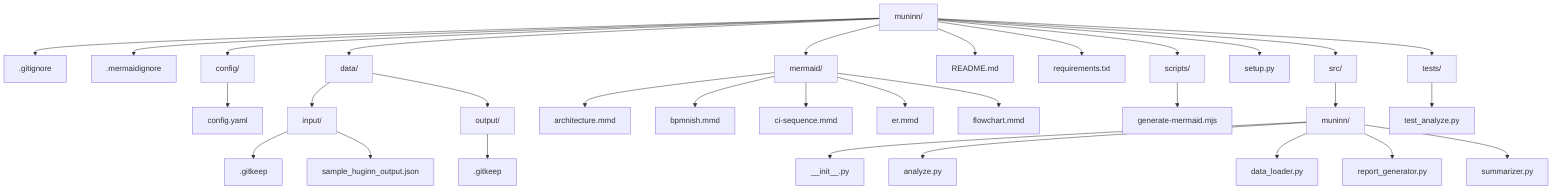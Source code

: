 flowchart TB
classDef dir fill:#eef,stroke:#99c,stroke-width:1px;
d__["muninn/"]:::dir
f__gitignore[".gitignore"]
f__mermaidignore[".mermaidignore"]
d_config["config/"]:::dir
f_config_config_yaml["config.yaml"]
d_data["data/"]:::dir
d_data_input["input/"]:::dir
f_data_input__gitkeep[".gitkeep"]
f_data_input_sample_huginn_output_json["sample_huginn_output.json"]
d_data_output["output/"]:::dir
f_data_output__gitkeep[".gitkeep"]
d_mermaid["mermaid/"]:::dir
f_mermaid_architecture_mmd["architecture.mmd"]
f_mermaid_bpmnish_mmd["bpmnish.mmd"]
f_mermaid_ci_sequence_mmd["ci-sequence.mmd"]
f_mermaid_er_mmd["er.mmd"]
f_mermaid_flowchart_mmd["flowchart.mmd"]
f_README_md["README.md"]
f_requirements_txt["requirements.txt"]
d_scripts["scripts/"]:::dir
f_scripts_generate_mermaid_mjs["generate-mermaid.mjs"]
f_setup_py["setup.py"]
d_src["src/"]:::dir
d_src_muninn["muninn/"]:::dir
f_src_muninn___init___py["__init__.py"]
f_src_muninn_analyze_py["analyze.py"]
f_src_muninn_data_loader_py["data_loader.py"]
f_src_muninn_report_generator_py["report_generator.py"]
f_src_muninn_summarizer_py["summarizer.py"]
d_tests["tests/"]:::dir
f_tests_test_analyze_py["test_analyze.py"]
d__ --> f__gitignore
d__ --> f__mermaidignore
d__ --> d_config
d_config --> f_config_config_yaml
d__ --> d_data
d_data --> d_data_input
d_data_input --> f_data_input__gitkeep
d_data_input --> f_data_input_sample_huginn_output_json
d_data --> d_data_output
d_data_output --> f_data_output__gitkeep
d__ --> d_mermaid
d_mermaid --> f_mermaid_architecture_mmd
d_mermaid --> f_mermaid_bpmnish_mmd
d_mermaid --> f_mermaid_ci_sequence_mmd
d_mermaid --> f_mermaid_er_mmd
d_mermaid --> f_mermaid_flowchart_mmd
d__ --> f_README_md
d__ --> f_requirements_txt
d__ --> d_scripts
d_scripts --> f_scripts_generate_mermaid_mjs
d__ --> f_setup_py
d__ --> d_src
d_src --> d_src_muninn
d_src_muninn --> f_src_muninn___init___py
d_src_muninn --> f_src_muninn_analyze_py
d_src_muninn --> f_src_muninn_data_loader_py
d_src_muninn --> f_src_muninn_report_generator_py
d_src_muninn --> f_src_muninn_summarizer_py
d__ --> d_tests
d_tests --> f_tests_test_analyze_py